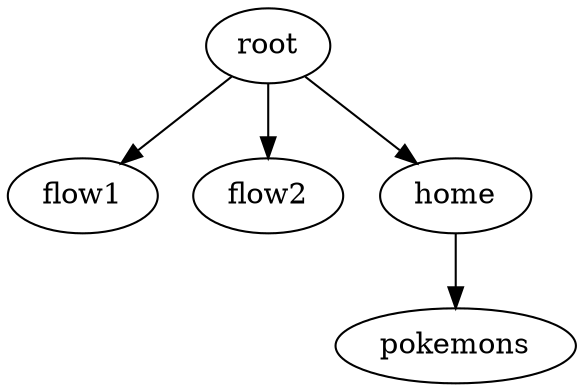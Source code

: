 digraph {
flow1
flow2
home
pokemons
root
home -> pokemons
root -> flow1
root -> flow2
root -> home
}
